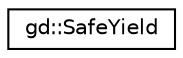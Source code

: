 digraph "Graphical Class Hierarchy"
{
  edge [fontname="Helvetica",fontsize="10",labelfontname="Helvetica",labelfontsize="10"];
  node [fontname="Helvetica",fontsize="10",shape=record];
  rankdir="LR";
  Node1 [label="gd::SafeYield",height=0.2,width=0.4,color="black", fillcolor="white", style="filled",URL="$classgd_1_1_safe_yield.html",tooltip="Allow to yield the application to prevent it to look frozen when doing heavy computations. "];
}
